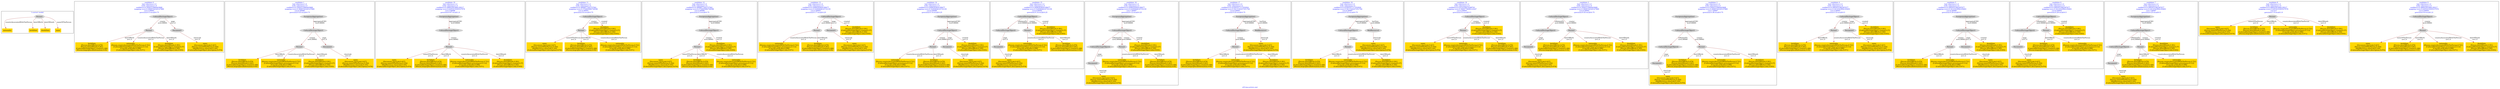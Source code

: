 digraph n0 {
fontcolor="blue"
remincross="true"
label="s03-ima-artists.xml"
subgraph cluster_0 {
label="1-correct model"
n2[style="filled",color="white",fillcolor="lightgray",label="Person1"];
n3[shape="plaintext",style="filled",fillcolor="gold",label="nationality"];
n4[shape="plaintext",style="filled",fillcolor="gold",label="birthDate"];
n5[shape="plaintext",style="filled",fillcolor="gold",label="deathDate"];
n6[shape="plaintext",style="filled",fillcolor="gold",label="name"];
}
subgraph cluster_1 {
label="candidate 0\nlink coherence:1.0\nnode coherence:1.0\nconfidence:0.5044312960443668\nmapping score:0.5848104320147889\ncost:5.99993\n-precision:0.5-recall:0.75"
n8[style="filled",color="white",fillcolor="lightgray",label="CulturalHeritageObject1"];
n9[style="filled",color="white",fillcolor="lightgray",label="Person1"];
n10[style="filled",color="white",fillcolor="lightgray",label="Document1"];
n11[shape="plaintext",style="filled",fillcolor="gold",label="birthDate\n[Person,dateOfBirth,0.479]\n[Person,dateOfDeath,0.281]\n[CulturalHeritageObject,created,0.189]\n[Person,biographicalInformation,0.05]"];
n12[shape="plaintext",style="filled",fillcolor="gold",label="nationality\n[Person,countryAssociatedWithThePerson,0.721]\n[CulturalHeritageObject,provenance,0.112]\n[Concept,prefLabel,0.096]\n[CulturalHeritageObject,title,0.071]"];
n13[shape="plaintext",style="filled",fillcolor="gold",label="name\n[Document,classLink,0.427]\n[Person,nameOfThePerson,0.354]\n[WebResource,classLink,0.145]\n[CulturalHeritageObject,description,0.074]"];
n14[shape="plaintext",style="filled",fillcolor="gold",label="deathDate\n[Person,dateOfDeath,0.391]\n[CulturalHeritageObject,created,0.37]\n[Person,dateOfBirth,0.185]\n[CulturalHeritageObject,title,0.055]"];
}
subgraph cluster_2 {
label="candidate 1\nlink coherence:1.0\nnode coherence:1.0\nconfidence:0.5044312960443668\nmapping score:0.5848104320147889\ncost:6.99988\n-precision:0.43-recall:0.75"
n16[style="filled",color="white",fillcolor="lightgray",label="CulturalHeritageObject1"];
n17[style="filled",color="white",fillcolor="lightgray",label="Person1"];
n18[style="filled",color="white",fillcolor="lightgray",label="Document1"];
n19[style="filled",color="white",fillcolor="lightgray",label="EuropeanaAggregation1"];
n20[shape="plaintext",style="filled",fillcolor="gold",label="birthDate\n[Person,dateOfBirth,0.479]\n[Person,dateOfDeath,0.281]\n[CulturalHeritageObject,created,0.189]\n[Person,biographicalInformation,0.05]"];
n21[shape="plaintext",style="filled",fillcolor="gold",label="nationality\n[Person,countryAssociatedWithThePerson,0.721]\n[CulturalHeritageObject,provenance,0.112]\n[Concept,prefLabel,0.096]\n[CulturalHeritageObject,title,0.071]"];
n22[shape="plaintext",style="filled",fillcolor="gold",label="name\n[Document,classLink,0.427]\n[Person,nameOfThePerson,0.354]\n[WebResource,classLink,0.145]\n[CulturalHeritageObject,description,0.074]"];
n23[shape="plaintext",style="filled",fillcolor="gold",label="deathDate\n[Person,dateOfDeath,0.391]\n[CulturalHeritageObject,created,0.37]\n[Person,dateOfBirth,0.185]\n[CulturalHeritageObject,title,0.055]"];
}
subgraph cluster_3 {
label="candidate 10\nlink coherence:1.0\nnode coherence:1.0\nconfidence:0.48602581806139317\nmapping score:0.6203419393537978\ncost:5.99988\n-precision:0.67-recall:1.0"
n25[style="filled",color="white",fillcolor="lightgray",label="CulturalHeritageObject1"];
n26[style="filled",color="white",fillcolor="lightgray",label="Person1"];
n27[style="filled",color="white",fillcolor="lightgray",label="EuropeanaAggregation1"];
n28[shape="plaintext",style="filled",fillcolor="gold",label="name\n[Document,classLink,0.427]\n[Person,nameOfThePerson,0.354]\n[WebResource,classLink,0.145]\n[CulturalHeritageObject,description,0.074]"];
n29[shape="plaintext",style="filled",fillcolor="gold",label="birthDate\n[Person,dateOfBirth,0.479]\n[Person,dateOfDeath,0.281]\n[CulturalHeritageObject,created,0.189]\n[Person,biographicalInformation,0.05]"];
n30[shape="plaintext",style="filled",fillcolor="gold",label="nationality\n[Person,countryAssociatedWithThePerson,0.721]\n[CulturalHeritageObject,provenance,0.112]\n[Concept,prefLabel,0.096]\n[CulturalHeritageObject,title,0.071]"];
n31[shape="plaintext",style="filled",fillcolor="gold",label="deathDate\n[Person,dateOfDeath,0.391]\n[CulturalHeritageObject,created,0.37]\n[Person,dateOfBirth,0.185]\n[CulturalHeritageObject,title,0.055]"];
}
subgraph cluster_4 {
label="candidate 11\nlink coherence:1.0\nnode coherence:1.0\nconfidence:0.4808977202757941\nmapping score:0.576965906758598\ncost:4.99993\n-precision:0.6-recall:0.75"
n33[style="filled",color="white",fillcolor="lightgray",label="CulturalHeritageObject1"];
n34[style="filled",color="white",fillcolor="lightgray",label="Person1"];
n35[shape="plaintext",style="filled",fillcolor="gold",label="name\n[Document,classLink,0.427]\n[Person,nameOfThePerson,0.354]\n[WebResource,classLink,0.145]\n[CulturalHeritageObject,description,0.074]"];
n36[shape="plaintext",style="filled",fillcolor="gold",label="deathDate\n[Person,dateOfDeath,0.391]\n[CulturalHeritageObject,created,0.37]\n[Person,dateOfBirth,0.185]\n[CulturalHeritageObject,title,0.055]"];
n37[shape="plaintext",style="filled",fillcolor="gold",label="birthDate\n[Person,dateOfBirth,0.479]\n[Person,dateOfDeath,0.281]\n[CulturalHeritageObject,created,0.189]\n[Person,biographicalInformation,0.05]"];
n38[shape="plaintext",style="filled",fillcolor="gold",label="nationality\n[Person,countryAssociatedWithThePerson,0.721]\n[CulturalHeritageObject,provenance,0.112]\n[Concept,prefLabel,0.096]\n[CulturalHeritageObject,title,0.071]"];
}
subgraph cluster_5 {
label="candidate 12\nlink coherence:1.0\nnode coherence:1.0\nconfidence:0.4808977202757941\nmapping score:0.576965906758598\ncost:5.99988\n-precision:0.5-recall:0.75"
n40[style="filled",color="white",fillcolor="lightgray",label="CulturalHeritageObject1"];
n41[style="filled",color="white",fillcolor="lightgray",label="Person1"];
n42[style="filled",color="white",fillcolor="lightgray",label="EuropeanaAggregation1"];
n43[shape="plaintext",style="filled",fillcolor="gold",label="name\n[Document,classLink,0.427]\n[Person,nameOfThePerson,0.354]\n[WebResource,classLink,0.145]\n[CulturalHeritageObject,description,0.074]"];
n44[shape="plaintext",style="filled",fillcolor="gold",label="deathDate\n[Person,dateOfDeath,0.391]\n[CulturalHeritageObject,created,0.37]\n[Person,dateOfBirth,0.185]\n[CulturalHeritageObject,title,0.055]"];
n45[shape="plaintext",style="filled",fillcolor="gold",label="birthDate\n[Person,dateOfBirth,0.479]\n[Person,dateOfDeath,0.281]\n[CulturalHeritageObject,created,0.189]\n[Person,biographicalInformation,0.05]"];
n46[shape="plaintext",style="filled",fillcolor="gold",label="nationality\n[Person,countryAssociatedWithThePerson,0.721]\n[CulturalHeritageObject,provenance,0.112]\n[Concept,prefLabel,0.096]\n[CulturalHeritageObject,title,0.071]"];
}
subgraph cluster_6 {
label="candidate 13\nlink coherence:1.0\nnode coherence:1.0\nconfidence:0.4498393850199477\nmapping score:0.5249464616733159\ncost:5.99993\n-precision:0.17-recall:0.25"
n48[style="filled",color="white",fillcolor="lightgray",label="CulturalHeritageObject1"];
n49[style="filled",color="white",fillcolor="lightgray",label="Person1"];
n50[style="filled",color="white",fillcolor="lightgray",label="Document1"];
n51[shape="plaintext",style="filled",fillcolor="gold",label="deathDate\n[Person,dateOfDeath,0.391]\n[CulturalHeritageObject,created,0.37]\n[Person,dateOfBirth,0.185]\n[CulturalHeritageObject,title,0.055]"];
n52[shape="plaintext",style="filled",fillcolor="gold",label="nationality\n[Person,countryAssociatedWithThePerson,0.721]\n[CulturalHeritageObject,provenance,0.112]\n[Concept,prefLabel,0.096]\n[CulturalHeritageObject,title,0.071]"];
n53[shape="plaintext",style="filled",fillcolor="gold",label="name\n[Document,classLink,0.427]\n[Person,nameOfThePerson,0.354]\n[WebResource,classLink,0.145]\n[CulturalHeritageObject,description,0.074]"];
n54[shape="plaintext",style="filled",fillcolor="gold",label="birthDate\n[Person,dateOfBirth,0.479]\n[Person,dateOfDeath,0.281]\n[CulturalHeritageObject,created,0.189]\n[Person,biographicalInformation,0.05]"];
}
subgraph cluster_7 {
label="candidate 14\nlink coherence:1.0\nnode coherence:1.0\nconfidence:0.4498393850199477\nmapping score:0.5249464616733159\ncost:6.99988\n-precision:0.14-recall:0.25"
n56[style="filled",color="white",fillcolor="lightgray",label="CulturalHeritageObject1"];
n57[style="filled",color="white",fillcolor="lightgray",label="Person1"];
n58[style="filled",color="white",fillcolor="lightgray",label="Document1"];
n59[style="filled",color="white",fillcolor="lightgray",label="EuropeanaAggregation1"];
n60[shape="plaintext",style="filled",fillcolor="gold",label="deathDate\n[Person,dateOfDeath,0.391]\n[CulturalHeritageObject,created,0.37]\n[Person,dateOfBirth,0.185]\n[CulturalHeritageObject,title,0.055]"];
n61[shape="plaintext",style="filled",fillcolor="gold",label="nationality\n[Person,countryAssociatedWithThePerson,0.721]\n[CulturalHeritageObject,provenance,0.112]\n[Concept,prefLabel,0.096]\n[CulturalHeritageObject,title,0.071]"];
n62[shape="plaintext",style="filled",fillcolor="gold",label="name\n[Document,classLink,0.427]\n[Person,nameOfThePerson,0.354]\n[WebResource,classLink,0.145]\n[CulturalHeritageObject,description,0.074]"];
n63[shape="plaintext",style="filled",fillcolor="gold",label="birthDate\n[Person,dateOfBirth,0.479]\n[Person,dateOfDeath,0.281]\n[CulturalHeritageObject,created,0.189]\n[Person,biographicalInformation,0.05]"];
}
subgraph cluster_8 {
label="candidate 15\nlink coherence:1.0\nnode coherence:1.0\nconfidence:0.4498393850199477\nmapping score:0.5249464616733159\ncost:6.99992\n-precision:0.14-recall:0.25"
n65[style="filled",color="white",fillcolor="lightgray",label="CulturalHeritageObject1"];
n66[style="filled",color="white",fillcolor="lightgray",label="CulturalHeritageObject2"];
n67[style="filled",color="white",fillcolor="lightgray",label="Person1"];
n68[style="filled",color="white",fillcolor="lightgray",label="Document2"];
n69[shape="plaintext",style="filled",fillcolor="gold",label="deathDate\n[Person,dateOfDeath,0.391]\n[CulturalHeritageObject,created,0.37]\n[Person,dateOfBirth,0.185]\n[CulturalHeritageObject,title,0.055]"];
n70[shape="plaintext",style="filled",fillcolor="gold",label="name\n[Document,classLink,0.427]\n[Person,nameOfThePerson,0.354]\n[WebResource,classLink,0.145]\n[CulturalHeritageObject,description,0.074]"];
n71[shape="plaintext",style="filled",fillcolor="gold",label="nationality\n[Person,countryAssociatedWithThePerson,0.721]\n[CulturalHeritageObject,provenance,0.112]\n[Concept,prefLabel,0.096]\n[CulturalHeritageObject,title,0.071]"];
n72[shape="plaintext",style="filled",fillcolor="gold",label="birthDate\n[Person,dateOfBirth,0.479]\n[Person,dateOfDeath,0.281]\n[CulturalHeritageObject,created,0.189]\n[Person,biographicalInformation,0.05]"];
}
subgraph cluster_9 {
label="candidate 16\nlink coherence:1.0\nnode coherence:1.0\nconfidence:0.4498393850199477\nmapping score:0.5249464616733159\ncost:7.99987\n-precision:0.12-recall:0.25"
n74[style="filled",color="white",fillcolor="lightgray",label="CulturalHeritageObject1"];
n75[style="filled",color="white",fillcolor="lightgray",label="CulturalHeritageObject2"];
n76[style="filled",color="white",fillcolor="lightgray",label="Person1"];
n77[style="filled",color="white",fillcolor="lightgray",label="Document2"];
n78[style="filled",color="white",fillcolor="lightgray",label="EuropeanaAggregation1"];
n79[shape="plaintext",style="filled",fillcolor="gold",label="deathDate\n[Person,dateOfDeath,0.391]\n[CulturalHeritageObject,created,0.37]\n[Person,dateOfBirth,0.185]\n[CulturalHeritageObject,title,0.055]"];
n80[shape="plaintext",style="filled",fillcolor="gold",label="name\n[Document,classLink,0.427]\n[Person,nameOfThePerson,0.354]\n[WebResource,classLink,0.145]\n[CulturalHeritageObject,description,0.074]"];
n81[shape="plaintext",style="filled",fillcolor="gold",label="nationality\n[Person,countryAssociatedWithThePerson,0.721]\n[CulturalHeritageObject,provenance,0.112]\n[Concept,prefLabel,0.096]\n[CulturalHeritageObject,title,0.071]"];
n82[shape="plaintext",style="filled",fillcolor="gold",label="birthDate\n[Person,dateOfBirth,0.479]\n[Person,dateOfDeath,0.281]\n[CulturalHeritageObject,created,0.189]\n[Person,biographicalInformation,0.05]"];
}
subgraph cluster_10 {
label="candidate 17\nlink coherence:1.0\nnode coherence:1.0\nconfidence:0.43395557717552924\nmapping score:0.5613185257251764\ncost:6.99983\n-precision:0.43-recall:0.75"
n84[style="filled",color="white",fillcolor="lightgray",label="CulturalHeritageObject1"];
n85[style="filled",color="white",fillcolor="lightgray",label="Person1"];
n86[style="filled",color="white",fillcolor="lightgray",label="EuropeanaAggregation1"];
n87[style="filled",color="white",fillcolor="lightgray",label="WebResource1"];
n88[shape="plaintext",style="filled",fillcolor="gold",label="birthDate\n[Person,dateOfBirth,0.479]\n[Person,dateOfDeath,0.281]\n[CulturalHeritageObject,created,0.189]\n[Person,biographicalInformation,0.05]"];
n89[shape="plaintext",style="filled",fillcolor="gold",label="nationality\n[Person,countryAssociatedWithThePerson,0.721]\n[CulturalHeritageObject,provenance,0.112]\n[Concept,prefLabel,0.096]\n[CulturalHeritageObject,title,0.071]"];
n90[shape="plaintext",style="filled",fillcolor="gold",label="name\n[Document,classLink,0.427]\n[Person,nameOfThePerson,0.354]\n[WebResource,classLink,0.145]\n[CulturalHeritageObject,description,0.074]"];
n91[shape="plaintext",style="filled",fillcolor="gold",label="deathDate\n[Person,dateOfDeath,0.391]\n[CulturalHeritageObject,created,0.37]\n[Person,dateOfBirth,0.185]\n[CulturalHeritageObject,title,0.055]"];
}
subgraph cluster_11 {
label="candidate 18\nlink coherence:1.0\nnode coherence:1.0\nconfidence:0.43395557717552924\nmapping score:0.5613185257251764\ncost:6.99987\n-precision:0.43-recall:0.75"
n93[style="filled",color="white",fillcolor="lightgray",label="CulturalHeritageObject1"];
n94[style="filled",color="white",fillcolor="lightgray",label="Person1"];
n95[style="filled",color="white",fillcolor="lightgray",label="EuropeanaAggregation1"];
n96[style="filled",color="white",fillcolor="lightgray",label="WebResource2"];
n97[shape="plaintext",style="filled",fillcolor="gold",label="birthDate\n[Person,dateOfBirth,0.479]\n[Person,dateOfDeath,0.281]\n[CulturalHeritageObject,created,0.189]\n[Person,biographicalInformation,0.05]"];
n98[shape="plaintext",style="filled",fillcolor="gold",label="nationality\n[Person,countryAssociatedWithThePerson,0.721]\n[CulturalHeritageObject,provenance,0.112]\n[Concept,prefLabel,0.096]\n[CulturalHeritageObject,title,0.071]"];
n99[shape="plaintext",style="filled",fillcolor="gold",label="deathDate\n[Person,dateOfDeath,0.391]\n[CulturalHeritageObject,created,0.37]\n[Person,dateOfBirth,0.185]\n[CulturalHeritageObject,title,0.055]"];
n100[shape="plaintext",style="filled",fillcolor="gold",label="name\n[Document,classLink,0.427]\n[Person,nameOfThePerson,0.354]\n[WebResource,classLink,0.145]\n[CulturalHeritageObject,description,0.074]"];
}
subgraph cluster_12 {
label="candidate 19\nlink coherence:1.0\nnode coherence:1.0\nconfidence:0.4314339070369741\nmapping score:0.5604779690123247\ncost:4.99993\n-precision:0.4-recall:0.5"
n102[style="filled",color="white",fillcolor="lightgray",label="CulturalHeritageObject1"];
n103[style="filled",color="white",fillcolor="lightgray",label="Person1"];
n104[shape="plaintext",style="filled",fillcolor="gold",label="name\n[Document,classLink,0.427]\n[Person,nameOfThePerson,0.354]\n[WebResource,classLink,0.145]\n[CulturalHeritageObject,description,0.074]"];
n105[shape="plaintext",style="filled",fillcolor="gold",label="deathDate\n[Person,dateOfDeath,0.391]\n[CulturalHeritageObject,created,0.37]\n[Person,dateOfBirth,0.185]\n[CulturalHeritageObject,title,0.055]"];
n106[shape="plaintext",style="filled",fillcolor="gold",label="nationality\n[Person,countryAssociatedWithThePerson,0.721]\n[CulturalHeritageObject,provenance,0.112]\n[Concept,prefLabel,0.096]\n[CulturalHeritageObject,title,0.071]"];
n107[shape="plaintext",style="filled",fillcolor="gold",label="birthDate\n[Person,dateOfBirth,0.479]\n[Person,dateOfDeath,0.281]\n[CulturalHeritageObject,created,0.189]\n[Person,biographicalInformation,0.05]"];
}
subgraph cluster_13 {
label="candidate 2\nlink coherence:1.0\nnode coherence:1.0\nconfidence:0.5044312960443668\nmapping score:0.5848104320147889\ncost:6.99992\n-precision:0.43-recall:0.75"
n109[style="filled",color="white",fillcolor="lightgray",label="CulturalHeritageObject1"];
n110[style="filled",color="white",fillcolor="lightgray",label="CulturalHeritageObject2"];
n111[style="filled",color="white",fillcolor="lightgray",label="Person1"];
n112[style="filled",color="white",fillcolor="lightgray",label="Document2"];
n113[shape="plaintext",style="filled",fillcolor="gold",label="birthDate\n[Person,dateOfBirth,0.479]\n[Person,dateOfDeath,0.281]\n[CulturalHeritageObject,created,0.189]\n[Person,biographicalInformation,0.05]"];
n114[shape="plaintext",style="filled",fillcolor="gold",label="name\n[Document,classLink,0.427]\n[Person,nameOfThePerson,0.354]\n[WebResource,classLink,0.145]\n[CulturalHeritageObject,description,0.074]"];
n115[shape="plaintext",style="filled",fillcolor="gold",label="nationality\n[Person,countryAssociatedWithThePerson,0.721]\n[CulturalHeritageObject,provenance,0.112]\n[Concept,prefLabel,0.096]\n[CulturalHeritageObject,title,0.071]"];
n116[shape="plaintext",style="filled",fillcolor="gold",label="deathDate\n[Person,dateOfDeath,0.391]\n[CulturalHeritageObject,created,0.37]\n[Person,dateOfBirth,0.185]\n[CulturalHeritageObject,title,0.055]"];
}
subgraph cluster_14 {
label="candidate 3\nlink coherence:1.0\nnode coherence:1.0\nconfidence:0.5044312960443668\nmapping score:0.5848104320147889\ncost:7.99987\n-precision:0.38-recall:0.75"
n118[style="filled",color="white",fillcolor="lightgray",label="CulturalHeritageObject1"];
n119[style="filled",color="white",fillcolor="lightgray",label="CulturalHeritageObject2"];
n120[style="filled",color="white",fillcolor="lightgray",label="Person1"];
n121[style="filled",color="white",fillcolor="lightgray",label="Document2"];
n122[style="filled",color="white",fillcolor="lightgray",label="EuropeanaAggregation1"];
n123[shape="plaintext",style="filled",fillcolor="gold",label="birthDate\n[Person,dateOfBirth,0.479]\n[Person,dateOfDeath,0.281]\n[CulturalHeritageObject,created,0.189]\n[Person,biographicalInformation,0.05]"];
n124[shape="plaintext",style="filled",fillcolor="gold",label="name\n[Document,classLink,0.427]\n[Person,nameOfThePerson,0.354]\n[WebResource,classLink,0.145]\n[CulturalHeritageObject,description,0.074]"];
n125[shape="plaintext",style="filled",fillcolor="gold",label="nationality\n[Person,countryAssociatedWithThePerson,0.721]\n[CulturalHeritageObject,provenance,0.112]\n[Concept,prefLabel,0.096]\n[CulturalHeritageObject,title,0.071]"];
n126[shape="plaintext",style="filled",fillcolor="gold",label="deathDate\n[Person,dateOfDeath,0.391]\n[CulturalHeritageObject,created,0.37]\n[Person,dateOfBirth,0.185]\n[CulturalHeritageObject,title,0.055]"];
}
subgraph cluster_15 {
label="candidate 4\nlink coherence:1.0\nnode coherence:1.0\nconfidence:0.4993031982587677\nmapping score:0.5414343994195893\ncost:5.99993\n-precision:0.33-recall:0.5"
n128[style="filled",color="white",fillcolor="lightgray",label="CulturalHeritageObject1"];
n129[style="filled",color="white",fillcolor="lightgray",label="Person1"];
n130[style="filled",color="white",fillcolor="lightgray",label="Document1"];
n131[shape="plaintext",style="filled",fillcolor="gold",label="deathDate\n[Person,dateOfDeath,0.391]\n[CulturalHeritageObject,created,0.37]\n[Person,dateOfBirth,0.185]\n[CulturalHeritageObject,title,0.055]"];
n132[shape="plaintext",style="filled",fillcolor="gold",label="birthDate\n[Person,dateOfBirth,0.479]\n[Person,dateOfDeath,0.281]\n[CulturalHeritageObject,created,0.189]\n[Person,biographicalInformation,0.05]"];
n133[shape="plaintext",style="filled",fillcolor="gold",label="nationality\n[Person,countryAssociatedWithThePerson,0.721]\n[CulturalHeritageObject,provenance,0.112]\n[Concept,prefLabel,0.096]\n[CulturalHeritageObject,title,0.071]"];
n134[shape="plaintext",style="filled",fillcolor="gold",label="name\n[Document,classLink,0.427]\n[Person,nameOfThePerson,0.354]\n[WebResource,classLink,0.145]\n[CulturalHeritageObject,description,0.074]"];
}
subgraph cluster_16 {
label="candidate 5\nlink coherence:1.0\nnode coherence:1.0\nconfidence:0.4993031982587677\nmapping score:0.5414343994195893\ncost:6.99988\n-precision:0.29-recall:0.5"
n136[style="filled",color="white",fillcolor="lightgray",label="CulturalHeritageObject1"];
n137[style="filled",color="white",fillcolor="lightgray",label="Person1"];
n138[style="filled",color="white",fillcolor="lightgray",label="Document1"];
n139[style="filled",color="white",fillcolor="lightgray",label="EuropeanaAggregation1"];
n140[shape="plaintext",style="filled",fillcolor="gold",label="deathDate\n[Person,dateOfDeath,0.391]\n[CulturalHeritageObject,created,0.37]\n[Person,dateOfBirth,0.185]\n[CulturalHeritageObject,title,0.055]"];
n141[shape="plaintext",style="filled",fillcolor="gold",label="birthDate\n[Person,dateOfBirth,0.479]\n[Person,dateOfDeath,0.281]\n[CulturalHeritageObject,created,0.189]\n[Person,biographicalInformation,0.05]"];
n142[shape="plaintext",style="filled",fillcolor="gold",label="nationality\n[Person,countryAssociatedWithThePerson,0.721]\n[CulturalHeritageObject,provenance,0.112]\n[Concept,prefLabel,0.096]\n[CulturalHeritageObject,title,0.071]"];
n143[shape="plaintext",style="filled",fillcolor="gold",label="name\n[Document,classLink,0.427]\n[Person,nameOfThePerson,0.354]\n[WebResource,classLink,0.145]\n[CulturalHeritageObject,description,0.074]"];
}
subgraph cluster_17 {
label="candidate 6\nlink coherence:1.0\nnode coherence:1.0\nconfidence:0.4993031982587677\nmapping score:0.5414343994195893\ncost:6.99992\n-precision:0.29-recall:0.5"
n145[style="filled",color="white",fillcolor="lightgray",label="CulturalHeritageObject1"];
n146[style="filled",color="white",fillcolor="lightgray",label="CulturalHeritageObject2"];
n147[style="filled",color="white",fillcolor="lightgray",label="Person1"];
n148[style="filled",color="white",fillcolor="lightgray",label="Document2"];
n149[shape="plaintext",style="filled",fillcolor="gold",label="deathDate\n[Person,dateOfDeath,0.391]\n[CulturalHeritageObject,created,0.37]\n[Person,dateOfBirth,0.185]\n[CulturalHeritageObject,title,0.055]"];
n150[shape="plaintext",style="filled",fillcolor="gold",label="birthDate\n[Person,dateOfBirth,0.479]\n[Person,dateOfDeath,0.281]\n[CulturalHeritageObject,created,0.189]\n[Person,biographicalInformation,0.05]"];
n151[shape="plaintext",style="filled",fillcolor="gold",label="name\n[Document,classLink,0.427]\n[Person,nameOfThePerson,0.354]\n[WebResource,classLink,0.145]\n[CulturalHeritageObject,description,0.074]"];
n152[shape="plaintext",style="filled",fillcolor="gold",label="nationality\n[Person,countryAssociatedWithThePerson,0.721]\n[CulturalHeritageObject,provenance,0.112]\n[Concept,prefLabel,0.096]\n[CulturalHeritageObject,title,0.071]"];
}
subgraph cluster_18 {
label="candidate 7\nlink coherence:1.0\nnode coherence:1.0\nconfidence:0.4993031982587677\nmapping score:0.5414343994195893\ncost:7.99987\n-precision:0.25-recall:0.5"
n154[style="filled",color="white",fillcolor="lightgray",label="CulturalHeritageObject1"];
n155[style="filled",color="white",fillcolor="lightgray",label="CulturalHeritageObject2"];
n156[style="filled",color="white",fillcolor="lightgray",label="Person1"];
n157[style="filled",color="white",fillcolor="lightgray",label="Document2"];
n158[style="filled",color="white",fillcolor="lightgray",label="EuropeanaAggregation1"];
n159[shape="plaintext",style="filled",fillcolor="gold",label="deathDate\n[Person,dateOfDeath,0.391]\n[CulturalHeritageObject,created,0.37]\n[Person,dateOfBirth,0.185]\n[CulturalHeritageObject,title,0.055]"];
n160[shape="plaintext",style="filled",fillcolor="gold",label="birthDate\n[Person,dateOfBirth,0.479]\n[Person,dateOfDeath,0.281]\n[CulturalHeritageObject,created,0.189]\n[Person,biographicalInformation,0.05]"];
n161[shape="plaintext",style="filled",fillcolor="gold",label="name\n[Document,classLink,0.427]\n[Person,nameOfThePerson,0.354]\n[WebResource,classLink,0.145]\n[CulturalHeritageObject,description,0.074]"];
n162[shape="plaintext",style="filled",fillcolor="gold",label="nationality\n[Person,countryAssociatedWithThePerson,0.721]\n[CulturalHeritageObject,provenance,0.112]\n[Concept,prefLabel,0.096]\n[CulturalHeritageObject,title,0.071]"];
}
subgraph cluster_19 {
label="candidate 8\nlink coherence:1.0\nnode coherence:1.0\nconfidence:0.48602581806139317\nmapping score:0.6203419393537978\ncost:4.0\n-precision:1.0-recall:1.0"
n164[style="filled",color="white",fillcolor="lightgray",label="Person1"];
n165[shape="plaintext",style="filled",fillcolor="gold",label="name\n[Document,classLink,0.427]\n[Person,nameOfThePerson,0.354]\n[WebResource,classLink,0.145]\n[CulturalHeritageObject,description,0.074]"];
n166[shape="plaintext",style="filled",fillcolor="gold",label="birthDate\n[Person,dateOfBirth,0.479]\n[Person,dateOfDeath,0.281]\n[CulturalHeritageObject,created,0.189]\n[Person,biographicalInformation,0.05]"];
n167[shape="plaintext",style="filled",fillcolor="gold",label="nationality\n[Person,countryAssociatedWithThePerson,0.721]\n[CulturalHeritageObject,provenance,0.112]\n[Concept,prefLabel,0.096]\n[CulturalHeritageObject,title,0.071]"];
n168[shape="plaintext",style="filled",fillcolor="gold",label="deathDate\n[Person,dateOfDeath,0.391]\n[CulturalHeritageObject,created,0.37]\n[Person,dateOfBirth,0.185]\n[CulturalHeritageObject,title,0.055]"];
}
subgraph cluster_20 {
label="candidate 9\nlink coherence:1.0\nnode coherence:1.0\nconfidence:0.48602581806139317\nmapping score:0.6203419393537978\ncost:4.99993\n-precision:0.8-recall:1.0"
n170[style="filled",color="white",fillcolor="lightgray",label="CulturalHeritageObject1"];
n171[style="filled",color="white",fillcolor="lightgray",label="Person1"];
n172[shape="plaintext",style="filled",fillcolor="gold",label="name\n[Document,classLink,0.427]\n[Person,nameOfThePerson,0.354]\n[WebResource,classLink,0.145]\n[CulturalHeritageObject,description,0.074]"];
n173[shape="plaintext",style="filled",fillcolor="gold",label="birthDate\n[Person,dateOfBirth,0.479]\n[Person,dateOfDeath,0.281]\n[CulturalHeritageObject,created,0.189]\n[Person,biographicalInformation,0.05]"];
n174[shape="plaintext",style="filled",fillcolor="gold",label="nationality\n[Person,countryAssociatedWithThePerson,0.721]\n[CulturalHeritageObject,provenance,0.112]\n[Concept,prefLabel,0.096]\n[CulturalHeritageObject,title,0.071]"];
n175[shape="plaintext",style="filled",fillcolor="gold",label="deathDate\n[Person,dateOfDeath,0.391]\n[CulturalHeritageObject,created,0.37]\n[Person,dateOfBirth,0.185]\n[CulturalHeritageObject,title,0.055]"];
}
n2 -> n3[color="brown",fontcolor="black",label="countryAssociatedWithThePerson"]
n2 -> n4[color="brown",fontcolor="black",label="dateOfBirth"]
n2 -> n5[color="brown",fontcolor="black",label="dateOfDeath"]
n2 -> n6[color="brown",fontcolor="black",label="nameOfThePerson"]
n8 -> n9[color="brown",fontcolor="black",label="creator\nw=0.99993"]
n8 -> n10[color="brown",fontcolor="black",label="page\nw=1.0"]
n9 -> n11[color="brown",fontcolor="black",label="dateOfBirth\nw=1.0"]
n9 -> n12[color="brown",fontcolor="black",label="countryAssociatedWithThePerson\nw=1.0"]
n10 -> n13[color="brown",fontcolor="black",label="classLink\nw=1.0"]
n9 -> n14[color="brown",fontcolor="black",label="dateOfDeath\nw=1.0"]
n16 -> n17[color="brown",fontcolor="black",label="creator\nw=0.99993"]
n16 -> n18[color="brown",fontcolor="black",label="page\nw=1.0"]
n19 -> n16[color="brown",fontcolor="black",label="aggregatedCHO\nw=0.99995"]
n17 -> n20[color="brown",fontcolor="black",label="dateOfBirth\nw=1.0"]
n17 -> n21[color="brown",fontcolor="black",label="countryAssociatedWithThePerson\nw=1.0"]
n18 -> n22[color="brown",fontcolor="black",label="classLink\nw=1.0"]
n17 -> n23[color="brown",fontcolor="black",label="dateOfDeath\nw=1.0"]
n25 -> n26[color="brown",fontcolor="black",label="creator\nw=0.99993"]
n27 -> n25[color="brown",fontcolor="black",label="aggregatedCHO\nw=0.99995"]
n26 -> n28[color="brown",fontcolor="black",label="nameOfThePerson\nw=1.0"]
n26 -> n29[color="brown",fontcolor="black",label="dateOfBirth\nw=1.0"]
n26 -> n30[color="brown",fontcolor="black",label="countryAssociatedWithThePerson\nw=1.0"]
n26 -> n31[color="brown",fontcolor="black",label="dateOfDeath\nw=1.0"]
n33 -> n34[color="brown",fontcolor="black",label="creator\nw=0.99993"]
n34 -> n35[color="brown",fontcolor="black",label="nameOfThePerson\nw=1.0"]
n33 -> n36[color="brown",fontcolor="black",label="created\nw=1.0"]
n34 -> n37[color="brown",fontcolor="black",label="dateOfBirth\nw=1.0"]
n34 -> n38[color="brown",fontcolor="black",label="countryAssociatedWithThePerson\nw=1.0"]
n40 -> n41[color="brown",fontcolor="black",label="creator\nw=0.99993"]
n42 -> n40[color="brown",fontcolor="black",label="aggregatedCHO\nw=0.99995"]
n41 -> n43[color="brown",fontcolor="black",label="nameOfThePerson\nw=1.0"]
n40 -> n44[color="brown",fontcolor="black",label="created\nw=1.0"]
n41 -> n45[color="brown",fontcolor="black",label="dateOfBirth\nw=1.0"]
n41 -> n46[color="brown",fontcolor="black",label="countryAssociatedWithThePerson\nw=1.0"]
n48 -> n49[color="brown",fontcolor="black",label="creator\nw=0.99993"]
n48 -> n50[color="brown",fontcolor="black",label="page\nw=1.0"]
n48 -> n51[color="brown",fontcolor="black",label="created\nw=1.0"]
n49 -> n52[color="brown",fontcolor="black",label="countryAssociatedWithThePerson\nw=1.0"]
n50 -> n53[color="brown",fontcolor="black",label="classLink\nw=1.0"]
n49 -> n54[color="brown",fontcolor="black",label="dateOfDeath\nw=1.0"]
n56 -> n57[color="brown",fontcolor="black",label="creator\nw=0.99993"]
n56 -> n58[color="brown",fontcolor="black",label="page\nw=1.0"]
n59 -> n56[color="brown",fontcolor="black",label="aggregatedCHO\nw=0.99995"]
n56 -> n60[color="brown",fontcolor="black",label="created\nw=1.0"]
n57 -> n61[color="brown",fontcolor="black",label="countryAssociatedWithThePerson\nw=1.0"]
n58 -> n62[color="brown",fontcolor="black",label="classLink\nw=1.0"]
n57 -> n63[color="brown",fontcolor="black",label="dateOfDeath\nw=1.0"]
n65 -> n66[color="brown",fontcolor="black",label="isRelatedTo\nw=0.99999"]
n65 -> n67[color="brown",fontcolor="black",label="creator\nw=0.99993"]
n66 -> n68[color="brown",fontcolor="black",label="page\nw=1.0"]
n65 -> n69[color="brown",fontcolor="black",label="created\nw=1.0"]
n68 -> n70[color="brown",fontcolor="black",label="classLink\nw=1.0"]
n67 -> n71[color="brown",fontcolor="black",label="countryAssociatedWithThePerson\nw=1.0"]
n67 -> n72[color="brown",fontcolor="black",label="dateOfDeath\nw=1.0"]
n74 -> n75[color="brown",fontcolor="black",label="isRelatedTo\nw=0.99999"]
n74 -> n76[color="brown",fontcolor="black",label="creator\nw=0.99993"]
n75 -> n77[color="brown",fontcolor="black",label="page\nw=1.0"]
n78 -> n74[color="brown",fontcolor="black",label="aggregatedCHO\nw=0.99995"]
n74 -> n79[color="brown",fontcolor="black",label="created\nw=1.0"]
n77 -> n80[color="brown",fontcolor="black",label="classLink\nw=1.0"]
n76 -> n81[color="brown",fontcolor="black",label="countryAssociatedWithThePerson\nw=1.0"]
n76 -> n82[color="brown",fontcolor="black",label="dateOfDeath\nw=1.0"]
n84 -> n85[color="brown",fontcolor="black",label="creator\nw=0.99993"]
n86 -> n84[color="brown",fontcolor="black",label="aggregatedCHO\nw=0.99995"]
n86 -> n87[color="brown",fontcolor="black",label="hasView\nw=0.99995"]
n85 -> n88[color="brown",fontcolor="black",label="dateOfBirth\nw=1.0"]
n85 -> n89[color="brown",fontcolor="black",label="countryAssociatedWithThePerson\nw=1.0"]
n87 -> n90[color="brown",fontcolor="black",label="classLink\nw=1.0"]
n85 -> n91[color="brown",fontcolor="black",label="dateOfDeath\nw=1.0"]
n93 -> n94[color="brown",fontcolor="black",label="creator\nw=0.99993"]
n95 -> n93[color="brown",fontcolor="black",label="aggregatedCHO\nw=0.99995"]
n95 -> n96[color="brown",fontcolor="black",label="hasView\nw=0.99999"]
n94 -> n97[color="brown",fontcolor="black",label="dateOfBirth\nw=1.0"]
n94 -> n98[color="brown",fontcolor="black",label="countryAssociatedWithThePerson\nw=1.0"]
n94 -> n99[color="brown",fontcolor="black",label="dateOfDeath\nw=1.0"]
n96 -> n100[color="brown",fontcolor="black",label="classLink\nw=1.0"]
n102 -> n103[color="brown",fontcolor="black",label="creator\nw=0.99993"]
n103 -> n104[color="brown",fontcolor="black",label="nameOfThePerson\nw=1.0"]
n102 -> n105[color="brown",fontcolor="black",label="created\nw=1.0"]
n103 -> n106[color="brown",fontcolor="black",label="countryAssociatedWithThePerson\nw=1.0"]
n103 -> n107[color="brown",fontcolor="black",label="dateOfDeath\nw=1.0"]
n109 -> n110[color="brown",fontcolor="black",label="isRelatedTo\nw=0.99999"]
n109 -> n111[color="brown",fontcolor="black",label="creator\nw=0.99993"]
n110 -> n112[color="brown",fontcolor="black",label="page\nw=1.0"]
n111 -> n113[color="brown",fontcolor="black",label="dateOfBirth\nw=1.0"]
n112 -> n114[color="brown",fontcolor="black",label="classLink\nw=1.0"]
n111 -> n115[color="brown",fontcolor="black",label="countryAssociatedWithThePerson\nw=1.0"]
n111 -> n116[color="brown",fontcolor="black",label="dateOfDeath\nw=1.0"]
n118 -> n119[color="brown",fontcolor="black",label="isRelatedTo\nw=0.99999"]
n118 -> n120[color="brown",fontcolor="black",label="creator\nw=0.99993"]
n119 -> n121[color="brown",fontcolor="black",label="page\nw=1.0"]
n122 -> n118[color="brown",fontcolor="black",label="aggregatedCHO\nw=0.99995"]
n120 -> n123[color="brown",fontcolor="black",label="dateOfBirth\nw=1.0"]
n121 -> n124[color="brown",fontcolor="black",label="classLink\nw=1.0"]
n120 -> n125[color="brown",fontcolor="black",label="countryAssociatedWithThePerson\nw=1.0"]
n120 -> n126[color="brown",fontcolor="black",label="dateOfDeath\nw=1.0"]
n128 -> n129[color="brown",fontcolor="black",label="creator\nw=0.99993"]
n128 -> n130[color="brown",fontcolor="black",label="page\nw=1.0"]
n128 -> n131[color="brown",fontcolor="black",label="created\nw=1.0"]
n129 -> n132[color="brown",fontcolor="black",label="dateOfBirth\nw=1.0"]
n129 -> n133[color="brown",fontcolor="black",label="countryAssociatedWithThePerson\nw=1.0"]
n130 -> n134[color="brown",fontcolor="black",label="classLink\nw=1.0"]
n136 -> n137[color="brown",fontcolor="black",label="creator\nw=0.99993"]
n136 -> n138[color="brown",fontcolor="black",label="page\nw=1.0"]
n139 -> n136[color="brown",fontcolor="black",label="aggregatedCHO\nw=0.99995"]
n136 -> n140[color="brown",fontcolor="black",label="created\nw=1.0"]
n137 -> n141[color="brown",fontcolor="black",label="dateOfBirth\nw=1.0"]
n137 -> n142[color="brown",fontcolor="black",label="countryAssociatedWithThePerson\nw=1.0"]
n138 -> n143[color="brown",fontcolor="black",label="classLink\nw=1.0"]
n145 -> n146[color="brown",fontcolor="black",label="isRelatedTo\nw=0.99999"]
n145 -> n147[color="brown",fontcolor="black",label="creator\nw=0.99993"]
n146 -> n148[color="brown",fontcolor="black",label="page\nw=1.0"]
n145 -> n149[color="brown",fontcolor="black",label="created\nw=1.0"]
n147 -> n150[color="brown",fontcolor="black",label="dateOfBirth\nw=1.0"]
n148 -> n151[color="brown",fontcolor="black",label="classLink\nw=1.0"]
n147 -> n152[color="brown",fontcolor="black",label="countryAssociatedWithThePerson\nw=1.0"]
n154 -> n155[color="brown",fontcolor="black",label="isRelatedTo\nw=0.99999"]
n154 -> n156[color="brown",fontcolor="black",label="creator\nw=0.99993"]
n155 -> n157[color="brown",fontcolor="black",label="page\nw=1.0"]
n158 -> n154[color="brown",fontcolor="black",label="aggregatedCHO\nw=0.99995"]
n154 -> n159[color="brown",fontcolor="black",label="created\nw=1.0"]
n156 -> n160[color="brown",fontcolor="black",label="dateOfBirth\nw=1.0"]
n157 -> n161[color="brown",fontcolor="black",label="classLink\nw=1.0"]
n156 -> n162[color="brown",fontcolor="black",label="countryAssociatedWithThePerson\nw=1.0"]
n164 -> n165[color="brown",fontcolor="black",label="nameOfThePerson\nw=1.0"]
n164 -> n166[color="brown",fontcolor="black",label="dateOfBirth\nw=1.0"]
n164 -> n167[color="brown",fontcolor="black",label="countryAssociatedWithThePerson\nw=1.0"]
n164 -> n168[color="brown",fontcolor="black",label="dateOfDeath\nw=1.0"]
n170 -> n171[color="brown",fontcolor="black",label="creator\nw=0.99993"]
n171 -> n172[color="brown",fontcolor="black",label="nameOfThePerson\nw=1.0"]
n171 -> n173[color="brown",fontcolor="black",label="dateOfBirth\nw=1.0"]
n171 -> n174[color="brown",fontcolor="black",label="countryAssociatedWithThePerson\nw=1.0"]
n171 -> n175[color="brown",fontcolor="black",label="dateOfDeath\nw=1.0"]
}

